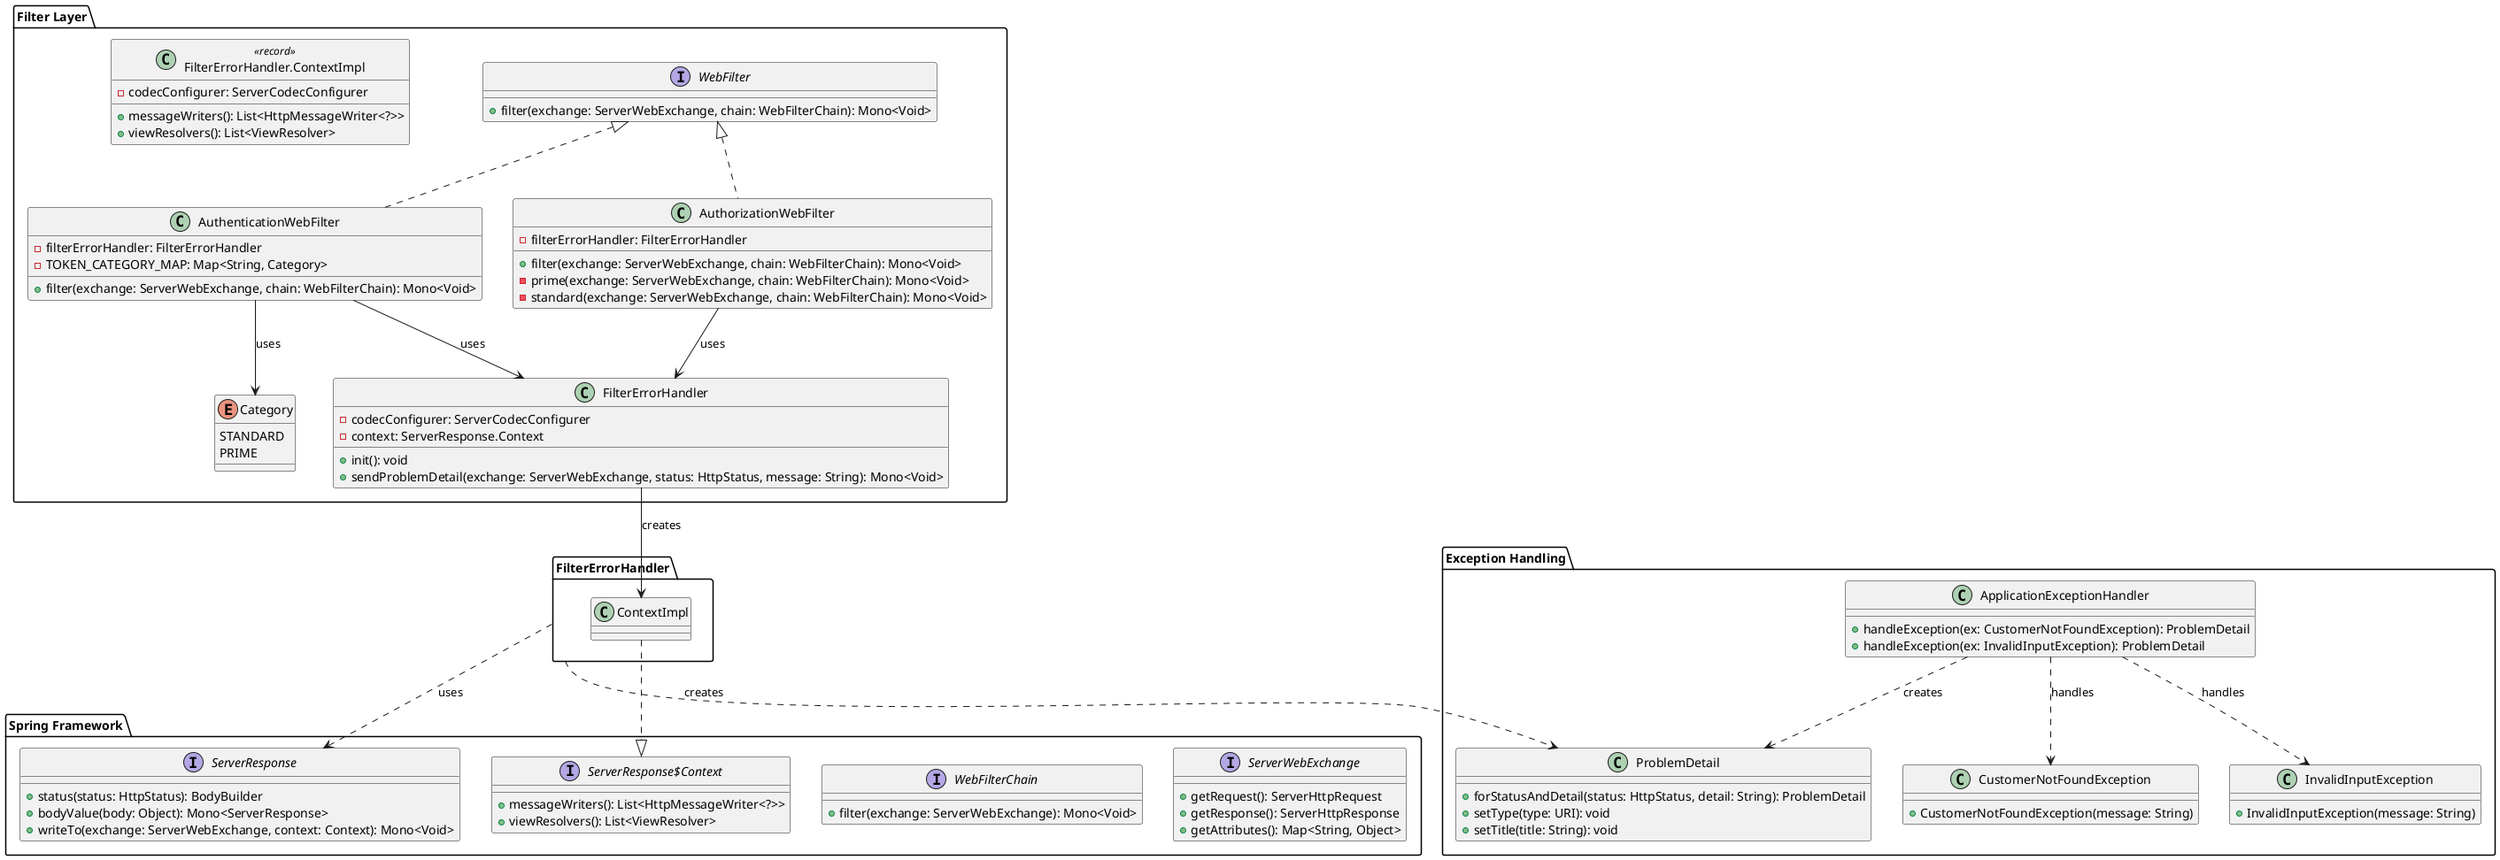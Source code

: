 @startuml Filter Error Handling Class Diagram

package "Filter Layer" {
    interface WebFilter {
        +filter(exchange: ServerWebExchange, chain: WebFilterChain): Mono<Void>
    }

    class AuthenticationWebFilter {
        -filterErrorHandler: FilterErrorHandler
        -TOKEN_CATEGORY_MAP: Map<String, Category>
        +filter(exchange: ServerWebExchange, chain: WebFilterChain): Mono<Void>
    }

    class AuthorizationWebFilter {
        -filterErrorHandler: FilterErrorHandler
        +filter(exchange: ServerWebExchange, chain: WebFilterChain): Mono<Void>
        -prime(exchange: ServerWebExchange, chain: WebFilterChain): Mono<Void>
        -standard(exchange: ServerWebExchange, chain: WebFilterChain): Mono<Void>
    }

    class FilterErrorHandler {
        -codecConfigurer: ServerCodecConfigurer
        -context: ServerResponse.Context
        +init(): void
        +sendProblemDetail(exchange: ServerWebExchange, status: HttpStatus, message: String): Mono<Void>
    }

    class "FilterErrorHandler.ContextImpl" as ContextImpl << record >> {
        -codecConfigurer: ServerCodecConfigurer
        +messageWriters(): List<HttpMessageWriter<?>>
        +viewResolvers(): List<ViewResolver>
    }

    enum Category {
        STANDARD
        PRIME
    }
}

package "Exception Handling" {
    class ApplicationExceptionHandler {
        +handleException(ex: CustomerNotFoundException): ProblemDetail
        +handleException(ex: InvalidInputException): ProblemDetail
    }

    class CustomerNotFoundException {
        +CustomerNotFoundException(message: String)
    }

    class InvalidInputException {
        +InvalidInputException(message: String)
    }

    class ProblemDetail {
        +forStatusAndDetail(status: HttpStatus, detail: String): ProblemDetail
        +setType(type: URI): void
        +setTitle(title: String): void
    }
}

package "Spring Framework" {
    interface ServerWebExchange {
        +getRequest(): ServerHttpRequest
        +getResponse(): ServerHttpResponse
        +getAttributes(): Map<String, Object>
    }

    interface WebFilterChain {
        +filter(exchange: ServerWebExchange): Mono<Void>
    }

    interface "ServerResponse$Context" as ServerResponseContext {
        +messageWriters(): List<HttpMessageWriter<?>>
        +viewResolvers(): List<ViewResolver>
    }

    interface ServerResponse {
        +status(status: HttpStatus): BodyBuilder
        +bodyValue(body: Object): Mono<ServerResponse>
        +writeTo(exchange: ServerWebExchange, context: Context): Mono<Void>
    }
}

' Relationships
WebFilter <|.. AuthenticationWebFilter
WebFilter <|.. AuthorizationWebFilter
AuthenticationWebFilter --> FilterErrorHandler : uses
AuthorizationWebFilter --> FilterErrorHandler : uses
AuthenticationWebFilter --> Category : uses
FilterErrorHandler --> "FilterErrorHandler.ContextImpl" : creates
"FilterErrorHandler.ContextImpl" ..|> ServerResponseContext
FilterErrorHandler ..> ProblemDetail : creates
FilterErrorHandler ..> ServerResponse : uses

ApplicationExceptionHandler ..> ProblemDetail : creates
ApplicationExceptionHandler ..> CustomerNotFoundException : handles
ApplicationExceptionHandler ..> InvalidInputException : handles

@enduml 